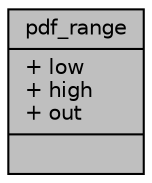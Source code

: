 digraph "pdf_range"
{
 // LATEX_PDF_SIZE
  edge [fontname="Helvetica",fontsize="10",labelfontname="Helvetica",labelfontsize="10"];
  node [fontname="Helvetica",fontsize="10",shape=record];
  Node1 [label="{pdf_range\n|+ low\l+ high\l+ out\l|}",height=0.2,width=0.4,color="black", fillcolor="grey75", style="filled", fontcolor="black",tooltip=" "];
}
